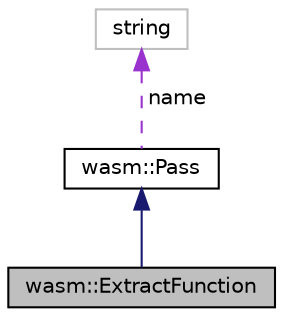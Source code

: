 digraph "wasm::ExtractFunction"
{
  edge [fontname="Helvetica",fontsize="10",labelfontname="Helvetica",labelfontsize="10"];
  node [fontname="Helvetica",fontsize="10",shape=record];
  Node2 [label="wasm::ExtractFunction",height=0.2,width=0.4,color="black", fillcolor="grey75", style="filled", fontcolor="black"];
  Node3 -> Node2 [dir="back",color="midnightblue",fontsize="10",style="solid",fontname="Helvetica"];
  Node3 [label="wasm::Pass",height=0.2,width=0.4,color="black", fillcolor="white", style="filled",URL="$classwasm_1_1_pass.html"];
  Node4 -> Node3 [dir="back",color="darkorchid3",fontsize="10",style="dashed",label=" name" ,fontname="Helvetica"];
  Node4 [label="string",height=0.2,width=0.4,color="grey75", fillcolor="white", style="filled"];
}
